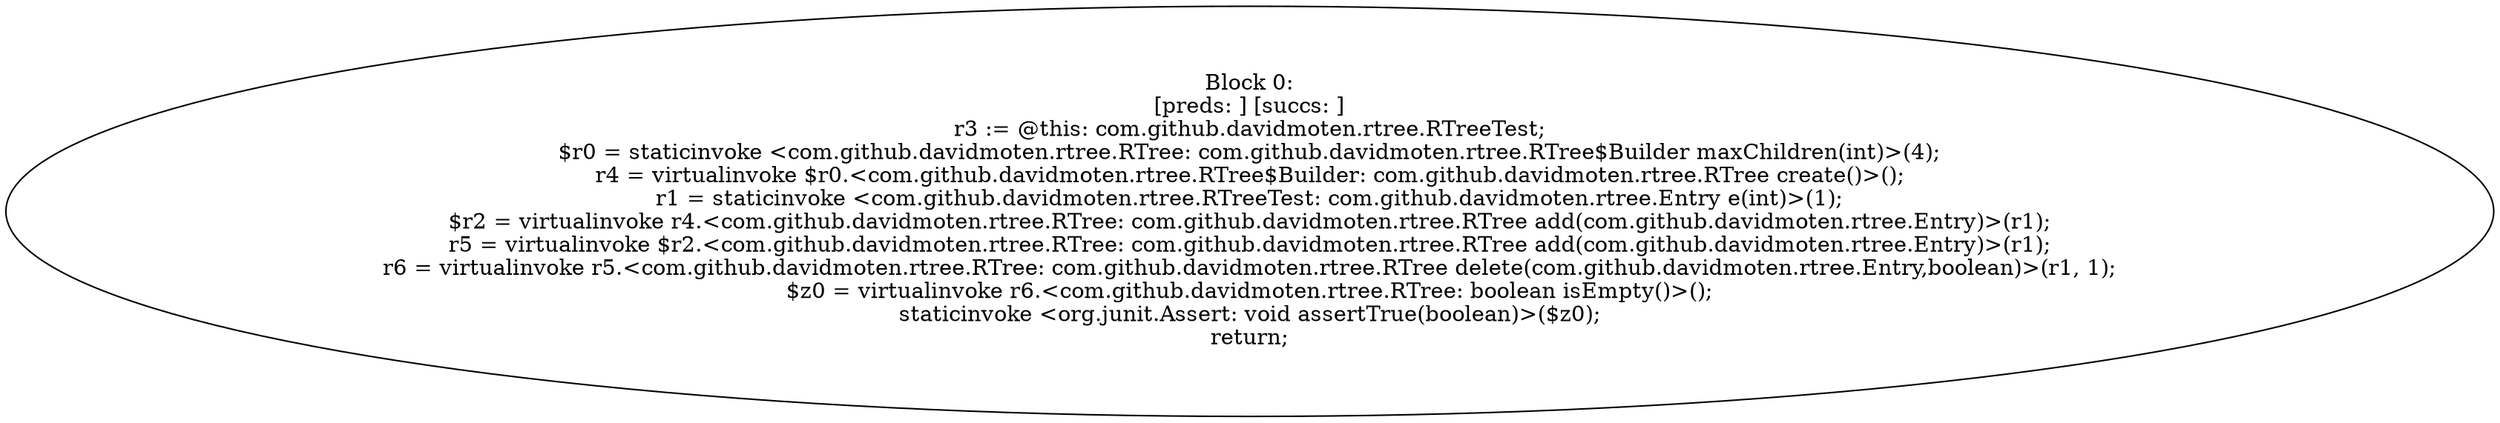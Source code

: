 digraph "unitGraph" {
    "Block 0:
[preds: ] [succs: ]
r3 := @this: com.github.davidmoten.rtree.RTreeTest;
$r0 = staticinvoke <com.github.davidmoten.rtree.RTree: com.github.davidmoten.rtree.RTree$Builder maxChildren(int)>(4);
r4 = virtualinvoke $r0.<com.github.davidmoten.rtree.RTree$Builder: com.github.davidmoten.rtree.RTree create()>();
r1 = staticinvoke <com.github.davidmoten.rtree.RTreeTest: com.github.davidmoten.rtree.Entry e(int)>(1);
$r2 = virtualinvoke r4.<com.github.davidmoten.rtree.RTree: com.github.davidmoten.rtree.RTree add(com.github.davidmoten.rtree.Entry)>(r1);
r5 = virtualinvoke $r2.<com.github.davidmoten.rtree.RTree: com.github.davidmoten.rtree.RTree add(com.github.davidmoten.rtree.Entry)>(r1);
r6 = virtualinvoke r5.<com.github.davidmoten.rtree.RTree: com.github.davidmoten.rtree.RTree delete(com.github.davidmoten.rtree.Entry,boolean)>(r1, 1);
$z0 = virtualinvoke r6.<com.github.davidmoten.rtree.RTree: boolean isEmpty()>();
staticinvoke <org.junit.Assert: void assertTrue(boolean)>($z0);
return;
"
}
